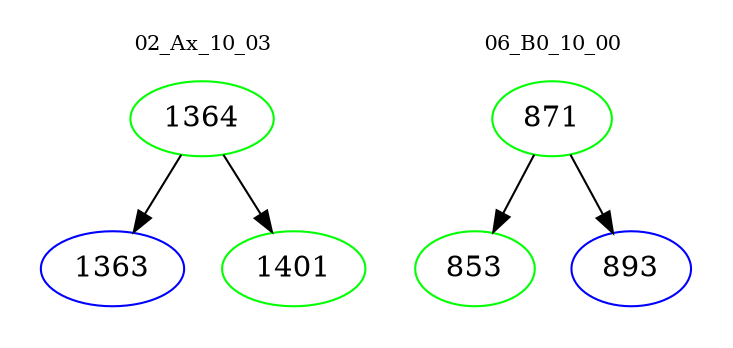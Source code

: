 digraph{
subgraph cluster_0 {
color = white
label = "02_Ax_10_03";
fontsize=10;
T0_1364 [label="1364", color="green"]
T0_1364 -> T0_1363 [color="black"]
T0_1363 [label="1363", color="blue"]
T0_1364 -> T0_1401 [color="black"]
T0_1401 [label="1401", color="green"]
}
subgraph cluster_1 {
color = white
label = "06_B0_10_00";
fontsize=10;
T1_871 [label="871", color="green"]
T1_871 -> T1_853 [color="black"]
T1_853 [label="853", color="green"]
T1_871 -> T1_893 [color="black"]
T1_893 [label="893", color="blue"]
}
}
